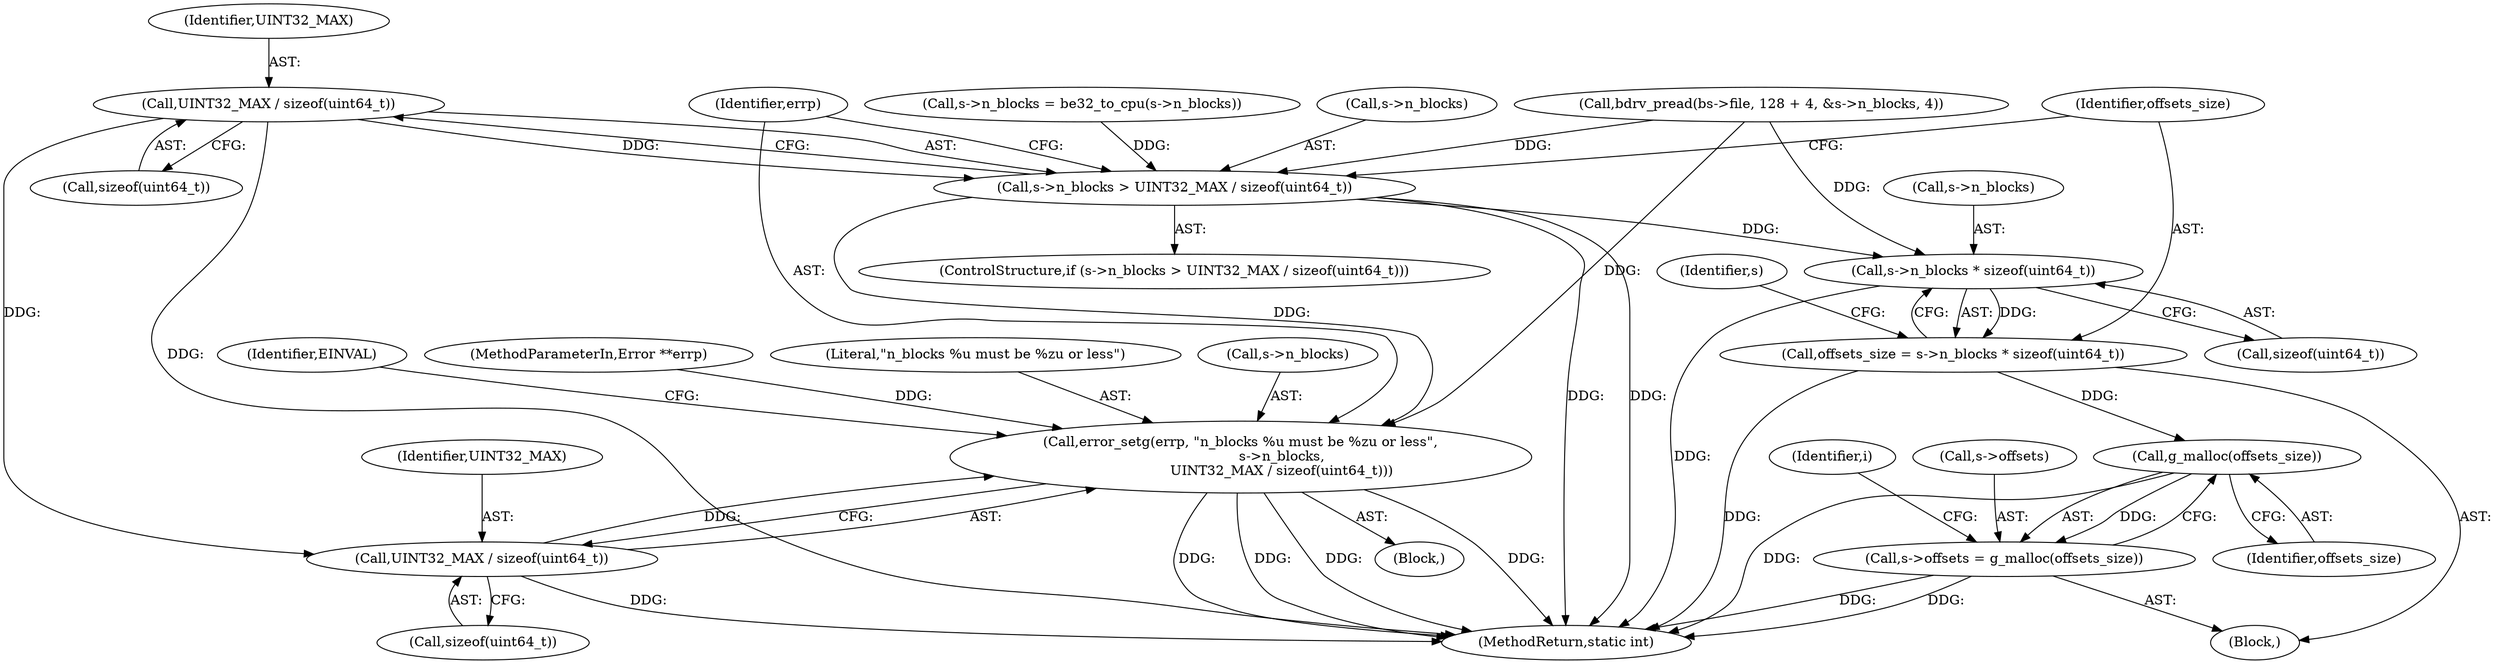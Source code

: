 digraph "0_qemu_509a41bab5306181044b5fff02eadf96d9c8676a@API" {
"1000239" [label="(Call,UINT32_MAX / sizeof(uint64_t))"];
"1000235" [label="(Call,s->n_blocks > UINT32_MAX / sizeof(uint64_t))"];
"1000244" [label="(Call,error_setg(errp, \"n_blocks %u must be %zu or less\",\n                   s->n_blocks,\n                   UINT32_MAX / sizeof(uint64_t)))"];
"1000259" [label="(Call,s->n_blocks * sizeof(uint64_t))"];
"1000257" [label="(Call,offsets_size = s->n_blocks * sizeof(uint64_t))"];
"1000269" [label="(Call,g_malloc(offsets_size))"];
"1000265" [label="(Call,s->offsets = g_malloc(offsets_size))"];
"1000250" [label="(Call,UINT32_MAX / sizeof(uint64_t))"];
"1000241" [label="(Call,sizeof(uint64_t))"];
"1000236" [label="(Call,s->n_blocks)"];
"1000207" [label="(Call,bdrv_pread(bs->file, 128 + 4, &s->n_blocks, 4))"];
"1000239" [label="(Call,UINT32_MAX / sizeof(uint64_t))"];
"1000270" [label="(Identifier,offsets_size)"];
"1000234" [label="(ControlStructure,if (s->n_blocks > UINT32_MAX / sizeof(uint64_t)))"];
"1000251" [label="(Identifier,UINT32_MAX)"];
"1000245" [label="(Identifier,errp)"];
"1000265" [label="(Call,s->offsets = g_malloc(offsets_size))"];
"1000266" [label="(Call,s->offsets)"];
"1000235" [label="(Call,s->n_blocks > UINT32_MAX / sizeof(uint64_t))"];
"1000259" [label="(Call,s->n_blocks * sizeof(uint64_t))"];
"1000263" [label="(Call,sizeof(uint64_t))"];
"1000260" [label="(Call,s->n_blocks)"];
"1000269" [label="(Call,g_malloc(offsets_size))"];
"1000273" [label="(Identifier,i)"];
"1000244" [label="(Call,error_setg(errp, \"n_blocks %u must be %zu or less\",\n                   s->n_blocks,\n                   UINT32_MAX / sizeof(uint64_t)))"];
"1000256" [label="(Identifier,EINVAL)"];
"1000226" [label="(Call,s->n_blocks = be32_to_cpu(s->n_blocks))"];
"1000267" [label="(Identifier,s)"];
"1000109" [label="(Block,)"];
"1000252" [label="(Call,sizeof(uint64_t))"];
"1000108" [label="(MethodParameterIn,Error **errp)"];
"1000250" [label="(Call,UINT32_MAX / sizeof(uint64_t))"];
"1000246" [label="(Literal,\"n_blocks %u must be %zu or less\")"];
"1000243" [label="(Block,)"];
"1000257" [label="(Call,offsets_size = s->n_blocks * sizeof(uint64_t))"];
"1000240" [label="(Identifier,UINT32_MAX)"];
"1000300" [label="(MethodReturn,static int)"];
"1000247" [label="(Call,s->n_blocks)"];
"1000258" [label="(Identifier,offsets_size)"];
"1000239" -> "1000235"  [label="AST: "];
"1000239" -> "1000241"  [label="CFG: "];
"1000240" -> "1000239"  [label="AST: "];
"1000241" -> "1000239"  [label="AST: "];
"1000235" -> "1000239"  [label="CFG: "];
"1000239" -> "1000300"  [label="DDG: "];
"1000239" -> "1000235"  [label="DDG: "];
"1000239" -> "1000250"  [label="DDG: "];
"1000235" -> "1000234"  [label="AST: "];
"1000236" -> "1000235"  [label="AST: "];
"1000245" -> "1000235"  [label="CFG: "];
"1000258" -> "1000235"  [label="CFG: "];
"1000235" -> "1000300"  [label="DDG: "];
"1000235" -> "1000300"  [label="DDG: "];
"1000226" -> "1000235"  [label="DDG: "];
"1000207" -> "1000235"  [label="DDG: "];
"1000235" -> "1000244"  [label="DDG: "];
"1000235" -> "1000259"  [label="DDG: "];
"1000244" -> "1000243"  [label="AST: "];
"1000244" -> "1000250"  [label="CFG: "];
"1000245" -> "1000244"  [label="AST: "];
"1000246" -> "1000244"  [label="AST: "];
"1000247" -> "1000244"  [label="AST: "];
"1000250" -> "1000244"  [label="AST: "];
"1000256" -> "1000244"  [label="CFG: "];
"1000244" -> "1000300"  [label="DDG: "];
"1000244" -> "1000300"  [label="DDG: "];
"1000244" -> "1000300"  [label="DDG: "];
"1000244" -> "1000300"  [label="DDG: "];
"1000108" -> "1000244"  [label="DDG: "];
"1000207" -> "1000244"  [label="DDG: "];
"1000250" -> "1000244"  [label="DDG: "];
"1000259" -> "1000257"  [label="AST: "];
"1000259" -> "1000263"  [label="CFG: "];
"1000260" -> "1000259"  [label="AST: "];
"1000263" -> "1000259"  [label="AST: "];
"1000257" -> "1000259"  [label="CFG: "];
"1000259" -> "1000300"  [label="DDG: "];
"1000259" -> "1000257"  [label="DDG: "];
"1000207" -> "1000259"  [label="DDG: "];
"1000257" -> "1000109"  [label="AST: "];
"1000258" -> "1000257"  [label="AST: "];
"1000267" -> "1000257"  [label="CFG: "];
"1000257" -> "1000300"  [label="DDG: "];
"1000257" -> "1000269"  [label="DDG: "];
"1000269" -> "1000265"  [label="AST: "];
"1000269" -> "1000270"  [label="CFG: "];
"1000270" -> "1000269"  [label="AST: "];
"1000265" -> "1000269"  [label="CFG: "];
"1000269" -> "1000300"  [label="DDG: "];
"1000269" -> "1000265"  [label="DDG: "];
"1000265" -> "1000109"  [label="AST: "];
"1000266" -> "1000265"  [label="AST: "];
"1000273" -> "1000265"  [label="CFG: "];
"1000265" -> "1000300"  [label="DDG: "];
"1000265" -> "1000300"  [label="DDG: "];
"1000250" -> "1000252"  [label="CFG: "];
"1000251" -> "1000250"  [label="AST: "];
"1000252" -> "1000250"  [label="AST: "];
"1000250" -> "1000300"  [label="DDG: "];
}
